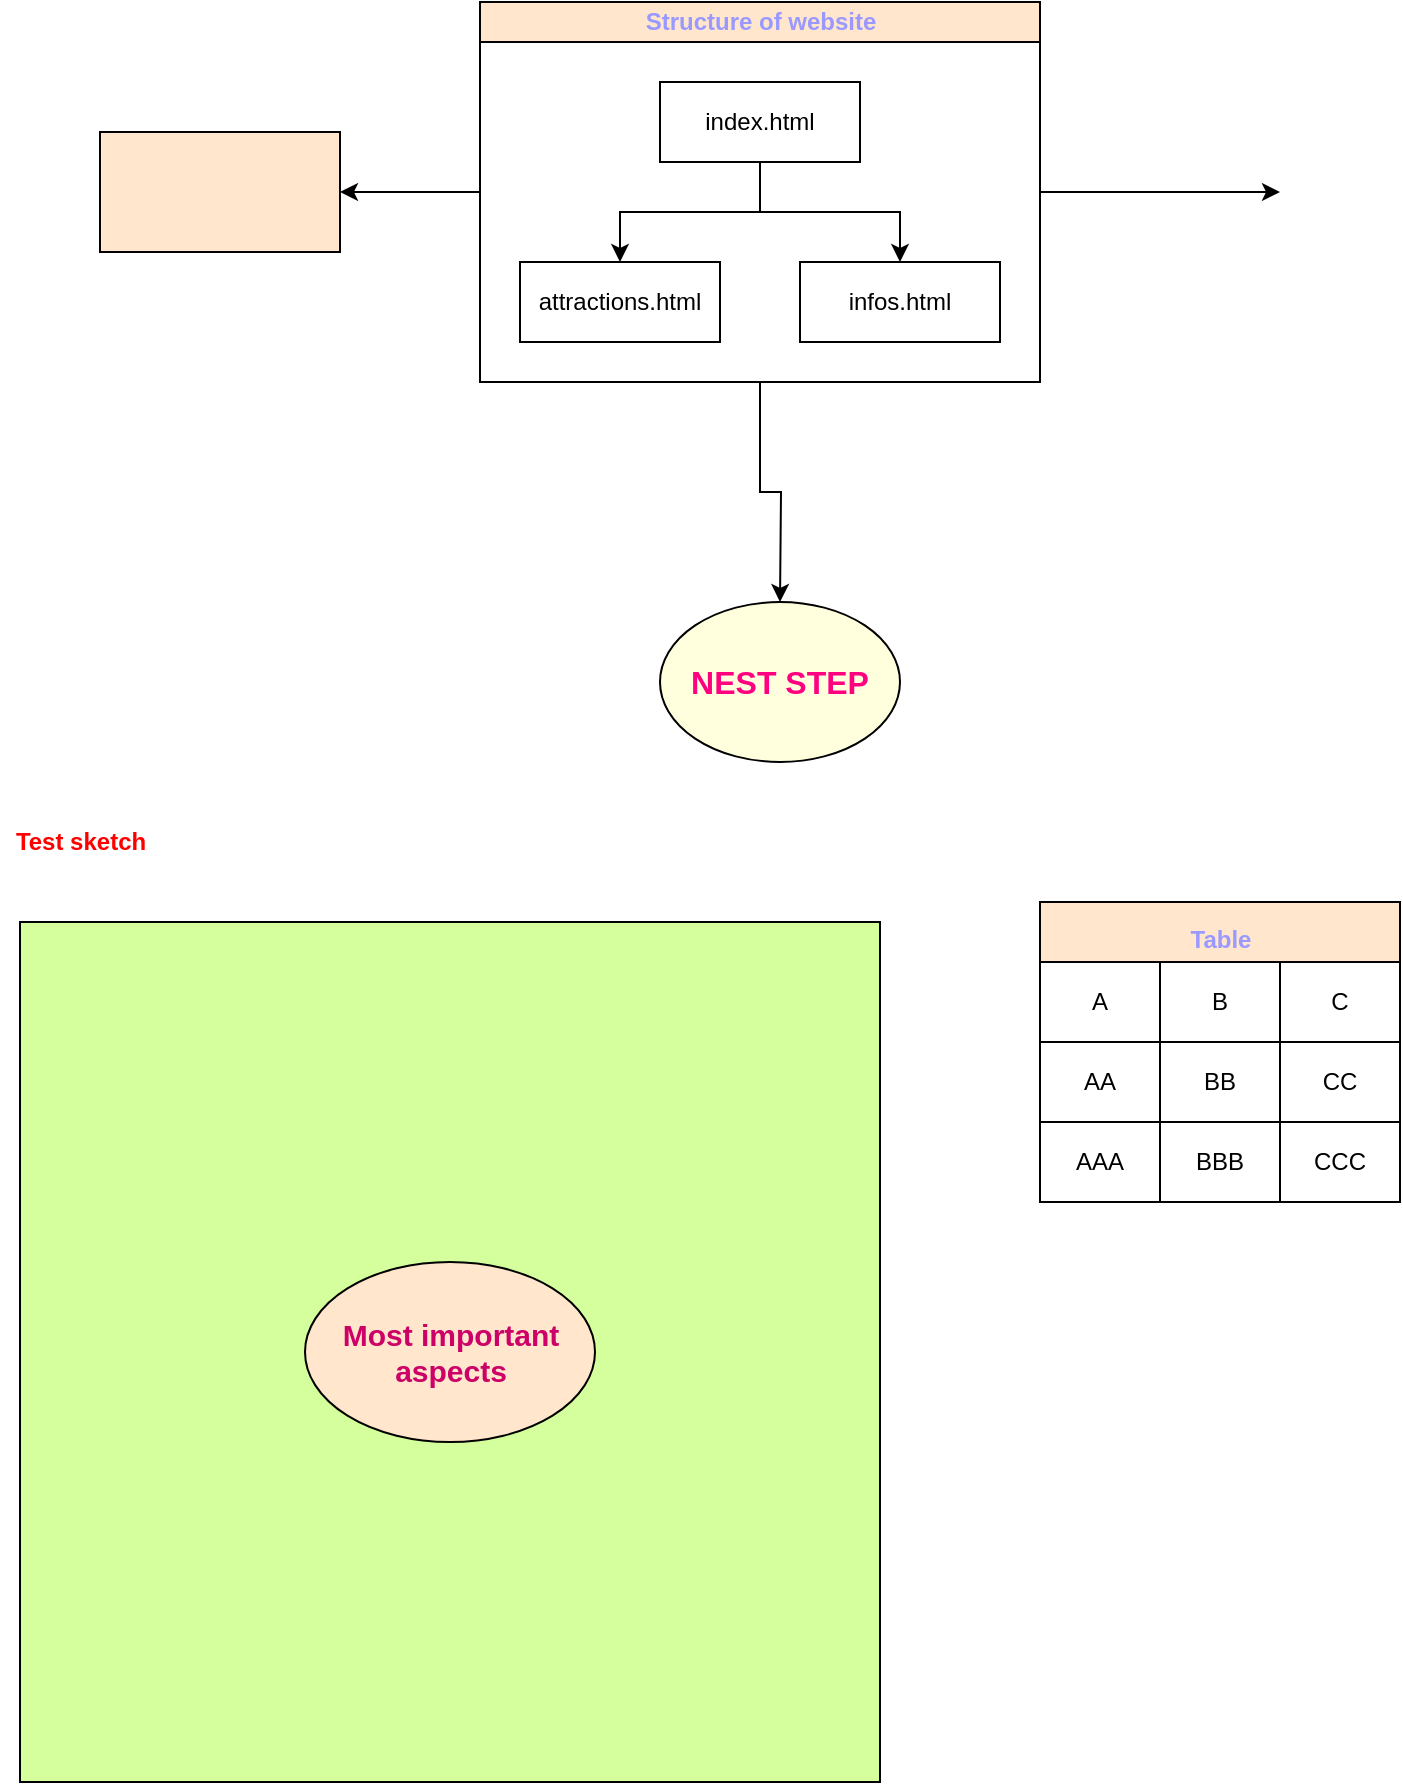 <mxfile version="14.6.13" type="device"><diagram id="qL2iBIGQ_WePuPfoDmAp" name="Page-1"><mxGraphModel dx="1106" dy="750" grid="1" gridSize="10" guides="1" tooltips="1" connect="1" arrows="1" fold="1" page="1" pageScale="1" pageWidth="827" pageHeight="1169" math="0" shadow="0"><root><mxCell id="0"/><mxCell id="1" parent="0"/><mxCell id="3toqLoDNoZ65KBe-qw8A-2" value="Test sketch" style="text;html=1;resizable=0;autosize=1;align=center;verticalAlign=middle;points=[];fillColor=none;strokeColor=none;rounded=0;fontStyle=1;fontColor=#FF0000;" parent="1" vertex="1"><mxGeometry x="40" y="480" width="80" height="20" as="geometry"/></mxCell><mxCell id="gwXtngSClAgEIPR73Au1-1" value="here follows the text to improve the sketch" style="text;html=1;resizable=0;autosize=1;align=center;verticalAlign=middle;points=[];fillColor=none;strokeColor=none;rounded=0;fontColor=#FF0000;" parent="1" vertex="1"><mxGeometry x="120" y="564" width="240" height="20" as="geometry"/></mxCell><mxCell id="gwXtngSClAgEIPR73Au1-2" value="" style="rounded=1;whiteSpace=wrap;html=1;fontColor=#FF0000;fillColor=#D4FF9C;" parent="1" vertex="1"><mxGeometry x="80" y="620" width="120" height="60" as="geometry"/></mxCell><mxCell id="gwXtngSClAgEIPR73Au1-3" value="" style="ellipse;whiteSpace=wrap;html=1;aspect=fixed;fontColor=#FF0000;fillColor=#D4FF9C;" parent="1" vertex="1"><mxGeometry x="270" y="610" width="150" height="150" as="geometry"/></mxCell><mxCell id="gwXtngSClAgEIPR73Au1-4" value="" style="shape=step;perimeter=stepPerimeter;whiteSpace=wrap;html=1;fixedSize=1;fillColor=#FFE6CC;fontColor=#FFE6CC;" parent="1" vertex="1"><mxGeometry x="314" y="790" width="56" height="80" as="geometry"/></mxCell><mxCell id="gwXtngSClAgEIPR73Au1-5" value="Actor" style="shape=umlActor;verticalLabelPosition=bottom;verticalAlign=top;html=1;outlineConnect=0;fontColor=#FF0000;fillColor=#D4FF9C;" parent="1" vertex="1"><mxGeometry x="100" y="790" width="30" height="60" as="geometry"/></mxCell><mxCell id="gwXtngSClAgEIPR73Au1-6" value="" style="shape=flexArrow;endArrow=classic;html=1;fontColor=#FF0000;endWidth=34.118;endSize=6.2;" parent="1" edge="1"><mxGeometry width="50" height="50" relative="1" as="geometry"><mxPoint x="200" y="820" as="sourcePoint"/><mxPoint x="270" y="830" as="targetPoint"/><Array as="points"><mxPoint x="150" y="830"/><mxPoint x="230" y="830"/></Array></mxGeometry></mxCell><mxCell id="gwXtngSClAgEIPR73Au1-7" value="Table" style="shape=table;html=1;whiteSpace=wrap;startSize=30;container=1;collapsible=0;childLayout=tableLayout;fontStyle=1;align=center;fontColor=#FFE6CC;fillColor=#FFE6CC;" parent="1" vertex="1"><mxGeometry x="560" y="520" width="180" height="150" as="geometry"/></mxCell><mxCell id="gwXtngSClAgEIPR73Au1-8" value="" style="shape=partialRectangle;html=1;whiteSpace=wrap;collapsible=0;dropTarget=0;pointerEvents=0;fillColor=none;top=0;left=0;bottom=0;right=0;points=[[0,0.5],[1,0.5]];portConstraint=eastwest;" parent="gwXtngSClAgEIPR73Au1-7" vertex="1"><mxGeometry y="30" width="180" height="40" as="geometry"/></mxCell><mxCell id="gwXtngSClAgEIPR73Au1-9" value="A" style="shape=partialRectangle;html=1;whiteSpace=wrap;connectable=0;fillColor=none;top=0;left=0;bottom=0;right=0;overflow=hidden;" parent="gwXtngSClAgEIPR73Au1-8" vertex="1"><mxGeometry width="60" height="40" as="geometry"/></mxCell><mxCell id="gwXtngSClAgEIPR73Au1-10" value="B" style="shape=partialRectangle;html=1;whiteSpace=wrap;connectable=0;fillColor=none;top=0;left=0;bottom=0;right=0;overflow=hidden;" parent="gwXtngSClAgEIPR73Au1-8" vertex="1"><mxGeometry x="60" width="60" height="40" as="geometry"/></mxCell><mxCell id="gwXtngSClAgEIPR73Au1-11" value="C" style="shape=partialRectangle;html=1;whiteSpace=wrap;connectable=0;fillColor=none;top=0;left=0;bottom=0;right=0;overflow=hidden;" parent="gwXtngSClAgEIPR73Au1-8" vertex="1"><mxGeometry x="120" width="60" height="40" as="geometry"/></mxCell><mxCell id="gwXtngSClAgEIPR73Au1-12" value="" style="shape=partialRectangle;html=1;whiteSpace=wrap;collapsible=0;dropTarget=0;pointerEvents=0;fillColor=none;top=0;left=0;bottom=0;right=0;points=[[0,0.5],[1,0.5]];portConstraint=eastwest;" parent="gwXtngSClAgEIPR73Au1-7" vertex="1"><mxGeometry y="70" width="180" height="40" as="geometry"/></mxCell><mxCell id="gwXtngSClAgEIPR73Au1-13" value="AA" style="shape=partialRectangle;html=1;whiteSpace=wrap;connectable=0;fillColor=none;top=0;left=0;bottom=0;right=0;overflow=hidden;" parent="gwXtngSClAgEIPR73Au1-12" vertex="1"><mxGeometry width="60" height="40" as="geometry"/></mxCell><mxCell id="gwXtngSClAgEIPR73Au1-14" value="BB" style="shape=partialRectangle;html=1;whiteSpace=wrap;connectable=0;fillColor=none;top=0;left=0;bottom=0;right=0;overflow=hidden;" parent="gwXtngSClAgEIPR73Au1-12" vertex="1"><mxGeometry x="60" width="60" height="40" as="geometry"/></mxCell><mxCell id="gwXtngSClAgEIPR73Au1-15" value="CC" style="shape=partialRectangle;html=1;whiteSpace=wrap;connectable=0;fillColor=none;top=0;left=0;bottom=0;right=0;overflow=hidden;" parent="gwXtngSClAgEIPR73Au1-12" vertex="1"><mxGeometry x="120" width="60" height="40" as="geometry"/></mxCell><mxCell id="gwXtngSClAgEIPR73Au1-16" value="" style="shape=partialRectangle;html=1;whiteSpace=wrap;collapsible=0;dropTarget=0;pointerEvents=0;fillColor=none;top=0;left=0;bottom=0;right=0;points=[[0,0.5],[1,0.5]];portConstraint=eastwest;" parent="gwXtngSClAgEIPR73Au1-7" vertex="1"><mxGeometry y="110" width="180" height="40" as="geometry"/></mxCell><mxCell id="gwXtngSClAgEIPR73Au1-17" value="AAA" style="shape=partialRectangle;html=1;whiteSpace=wrap;connectable=0;fillColor=none;top=0;left=0;bottom=0;right=0;overflow=hidden;" parent="gwXtngSClAgEIPR73Au1-16" vertex="1"><mxGeometry width="60" height="40" as="geometry"/></mxCell><mxCell id="gwXtngSClAgEIPR73Au1-18" value="BBB" style="shape=partialRectangle;html=1;whiteSpace=wrap;connectable=0;fillColor=none;top=0;left=0;bottom=0;right=0;overflow=hidden;" parent="gwXtngSClAgEIPR73Au1-16" vertex="1"><mxGeometry x="60" width="60" height="40" as="geometry"/></mxCell><mxCell id="gwXtngSClAgEIPR73Au1-19" value="CCC" style="shape=partialRectangle;html=1;whiteSpace=wrap;connectable=0;fillColor=none;top=0;left=0;bottom=0;right=0;overflow=hidden;" parent="gwXtngSClAgEIPR73Au1-16" vertex="1"><mxGeometry x="120" width="60" height="40" as="geometry"/></mxCell><mxCell id="gwXtngSClAgEIPR73Au1-20" value="Text" style="text;html=1;resizable=0;autosize=1;align=center;verticalAlign=middle;points=[];fillColor=none;strokeColor=none;rounded=0;fontColor=#FFE6CC;" parent="1" vertex="1"><mxGeometry x="360" y="640" width="40" height="20" as="geometry"/></mxCell><mxCell id="gwXtngSClAgEIPR73Au1-21" value="Text" style="text;html=1;resizable=0;autosize=1;align=center;verticalAlign=middle;points=[];fillColor=none;strokeColor=none;rounded=0;fontColor=#FFE6CC;" parent="1" vertex="1"><mxGeometry x="360" y="640" width="40" height="20" as="geometry"/></mxCell><mxCell id="gwXtngSClAgEIPR73Au1-22" value="Text" style="text;html=1;resizable=0;autosize=1;align=center;verticalAlign=middle;points=[];fillColor=none;strokeColor=none;rounded=0;fontColor=#FFE6CC;" parent="1" vertex="1"><mxGeometry x="360" y="640" width="40" height="20" as="geometry"/></mxCell><mxCell id="gwXtngSClAgEIPR73Au1-23" value="Table" style="text;html=1;resizable=0;autosize=1;align=center;verticalAlign=middle;points=[];fillColor=none;strokeColor=none;rounded=0;fontColor=#9999FF;fontStyle=1" parent="1" vertex="1"><mxGeometry x="625" y="529" width="50" height="20" as="geometry"/></mxCell><mxCell id="gwXtngSClAgEIPR73Au1-31" style="edgeStyle=orthogonalEdgeStyle;rounded=0;orthogonalLoop=1;jettySize=auto;html=1;fontColor=#9999FF;" parent="1" source="gwXtngSClAgEIPR73Au1-24" edge="1"><mxGeometry relative="1" as="geometry"><mxPoint x="430" y="370" as="targetPoint"/></mxGeometry></mxCell><mxCell id="gwXtngSClAgEIPR73Au1-32" style="edgeStyle=orthogonalEdgeStyle;rounded=0;orthogonalLoop=1;jettySize=auto;html=1;fontColor=#9999FF;" parent="1" source="gwXtngSClAgEIPR73Au1-24" edge="1"><mxGeometry relative="1" as="geometry"><mxPoint x="680" y="165.0" as="targetPoint"/></mxGeometry></mxCell><mxCell id="gwXtngSClAgEIPR73Au1-34" value="" style="edgeStyle=orthogonalEdgeStyle;rounded=0;orthogonalLoop=1;jettySize=auto;html=1;fontColor=#9999FF;" parent="1" source="gwXtngSClAgEIPR73Au1-24" target="gwXtngSClAgEIPR73Au1-33" edge="1"><mxGeometry relative="1" as="geometry"/></mxCell><mxCell id="gwXtngSClAgEIPR73Au1-24" value="Structure of website" style="swimlane;html=1;startSize=20;horizontal=1;childLayout=treeLayout;horizontalTree=0;resizable=0;containerType=tree;fontColor=#9999FF;fillColor=#FFE6CC;" parent="1" vertex="1"><mxGeometry x="280" y="70" width="280" height="190" as="geometry"/></mxCell><mxCell id="gwXtngSClAgEIPR73Au1-25" value="index.html" style="whiteSpace=wrap;html=1;" parent="gwXtngSClAgEIPR73Au1-24" vertex="1"><mxGeometry x="90" y="40" width="100" height="40" as="geometry"/></mxCell><mxCell id="gwXtngSClAgEIPR73Au1-26" value="attractions.html" style="whiteSpace=wrap;html=1;" parent="gwXtngSClAgEIPR73Au1-24" vertex="1"><mxGeometry x="20" y="130" width="100" height="40" as="geometry"/></mxCell><mxCell id="gwXtngSClAgEIPR73Au1-27" value="" style="edgeStyle=elbowEdgeStyle;elbow=vertical;html=1;rounded=0;" parent="gwXtngSClAgEIPR73Au1-24" source="gwXtngSClAgEIPR73Au1-25" target="gwXtngSClAgEIPR73Au1-26" edge="1"><mxGeometry relative="1" as="geometry"/></mxCell><mxCell id="gwXtngSClAgEIPR73Au1-28" value="infos.html" style="whiteSpace=wrap;html=1;" parent="gwXtngSClAgEIPR73Au1-24" vertex="1"><mxGeometry x="160" y="130" width="100" height="40" as="geometry"/></mxCell><mxCell id="gwXtngSClAgEIPR73Au1-29" value="" style="edgeStyle=elbowEdgeStyle;elbow=vertical;html=1;rounded=0;" parent="gwXtngSClAgEIPR73Au1-24" source="gwXtngSClAgEIPR73Au1-25" target="gwXtngSClAgEIPR73Au1-28" edge="1"><mxGeometry relative="1" as="geometry"/></mxCell><mxCell id="3toqLoDNoZ65KBe-qw8A-1" value="" style="whiteSpace=wrap;html=1;aspect=fixed;fillColor=#D4FF9C;" parent="1" vertex="1"><mxGeometry x="50" y="530" width="430" height="430" as="geometry"/></mxCell><mxCell id="gwXtngSClAgEIPR73Au1-30" value="&lt;font color=&quot;#cc0066&quot; size=&quot;1&quot;&gt;&lt;b style=&quot;font-size: 15px&quot;&gt;Most important aspects&lt;/b&gt;&lt;/font&gt;" style="ellipse;whiteSpace=wrap;html=1;align=center;newEdgeStyle={&quot;edgeStyle&quot;:&quot;entityRelationEdgeStyle&quot;,&quot;startArrow&quot;:&quot;none&quot;,&quot;endArrow&quot;:&quot;none&quot;,&quot;segment&quot;:10,&quot;curved&quot;:1};treeFolding=1;treeMoving=1;fontColor=#9999FF;fillColor=#FFE6CC;" parent="1" vertex="1"><mxGeometry x="192.5" y="700" width="145" height="90" as="geometry"/></mxCell><mxCell id="gwXtngSClAgEIPR73Au1-33" value="" style="whiteSpace=wrap;html=1;fontColor=#9999FF;fontStyle=1;fillColor=#FFE6CC;startSize=20;" parent="1" vertex="1"><mxGeometry x="90" y="135" width="120" height="60" as="geometry"/></mxCell><mxCell id="sEfvctc6H35MXCaaaGUv-1" value="NEST STEP" style="ellipse;whiteSpace=wrap;html=1;fontColor=#FF0080;fontStyle=1;fontSize=16;fillColor=#FFFFDE;" vertex="1" parent="1"><mxGeometry x="370" y="370" width="120" height="80" as="geometry"/></mxCell></root></mxGraphModel></diagram></mxfile>